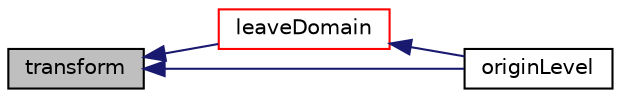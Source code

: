 digraph "transform"
{
  bgcolor="transparent";
  edge [fontname="Helvetica",fontsize="10",labelfontname="Helvetica",labelfontsize="10"];
  node [fontname="Helvetica",fontsize="10",shape=record];
  rankdir="LR";
  Node592 [label="transform",height=0.2,width=0.4,color="black", fillcolor="grey75", style="filled", fontcolor="black"];
  Node592 -> Node593 [dir="back",color="midnightblue",fontsize="10",style="solid",fontname="Helvetica"];
  Node593 [label="leaveDomain",height=0.2,width=0.4,color="red",URL="$a22457.html#a27c7ce9d6ae696ff97c79651906ae3e6",tooltip="Convert any absolute coordinates into relative to (patch)face. "];
  Node593 -> Node594 [dir="back",color="midnightblue",fontsize="10",style="solid",fontname="Helvetica"];
  Node594 [label="originLevel",height=0.2,width=0.4,color="black",URL="$a22457.html#a401e7a24dbc520b869aaa022e8b6ff58"];
  Node592 -> Node594 [dir="back",color="midnightblue",fontsize="10",style="solid",fontname="Helvetica"];
}
